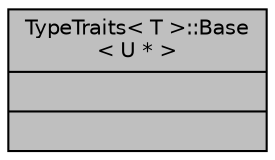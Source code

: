 digraph "TypeTraits&lt; T &gt;::Base&lt; U * &gt;"
{
  edge [fontname="Helvetica",fontsize="10",labelfontname="Helvetica",labelfontsize="10"];
  node [fontname="Helvetica",fontsize="10",shape=record];
  Node1 [label="{TypeTraits\< T \>::Base\l\< U * \>\n||}",height=0.2,width=0.4,color="black", fillcolor="grey75", style="filled", fontcolor="black"];
}
